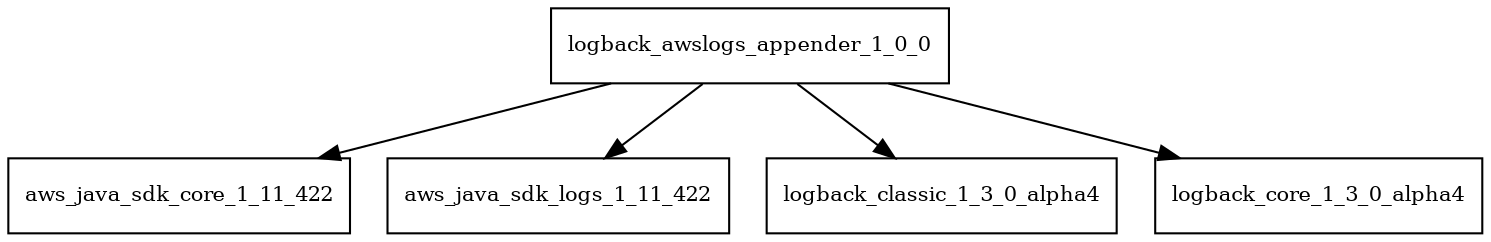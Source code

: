 digraph logback_awslogs_appender_1_0_0_dependencies {
  node [shape = box, fontsize=10.0];
  logback_awslogs_appender_1_0_0 -> aws_java_sdk_core_1_11_422;
  logback_awslogs_appender_1_0_0 -> aws_java_sdk_logs_1_11_422;
  logback_awslogs_appender_1_0_0 -> logback_classic_1_3_0_alpha4;
  logback_awslogs_appender_1_0_0 -> logback_core_1_3_0_alpha4;
}
